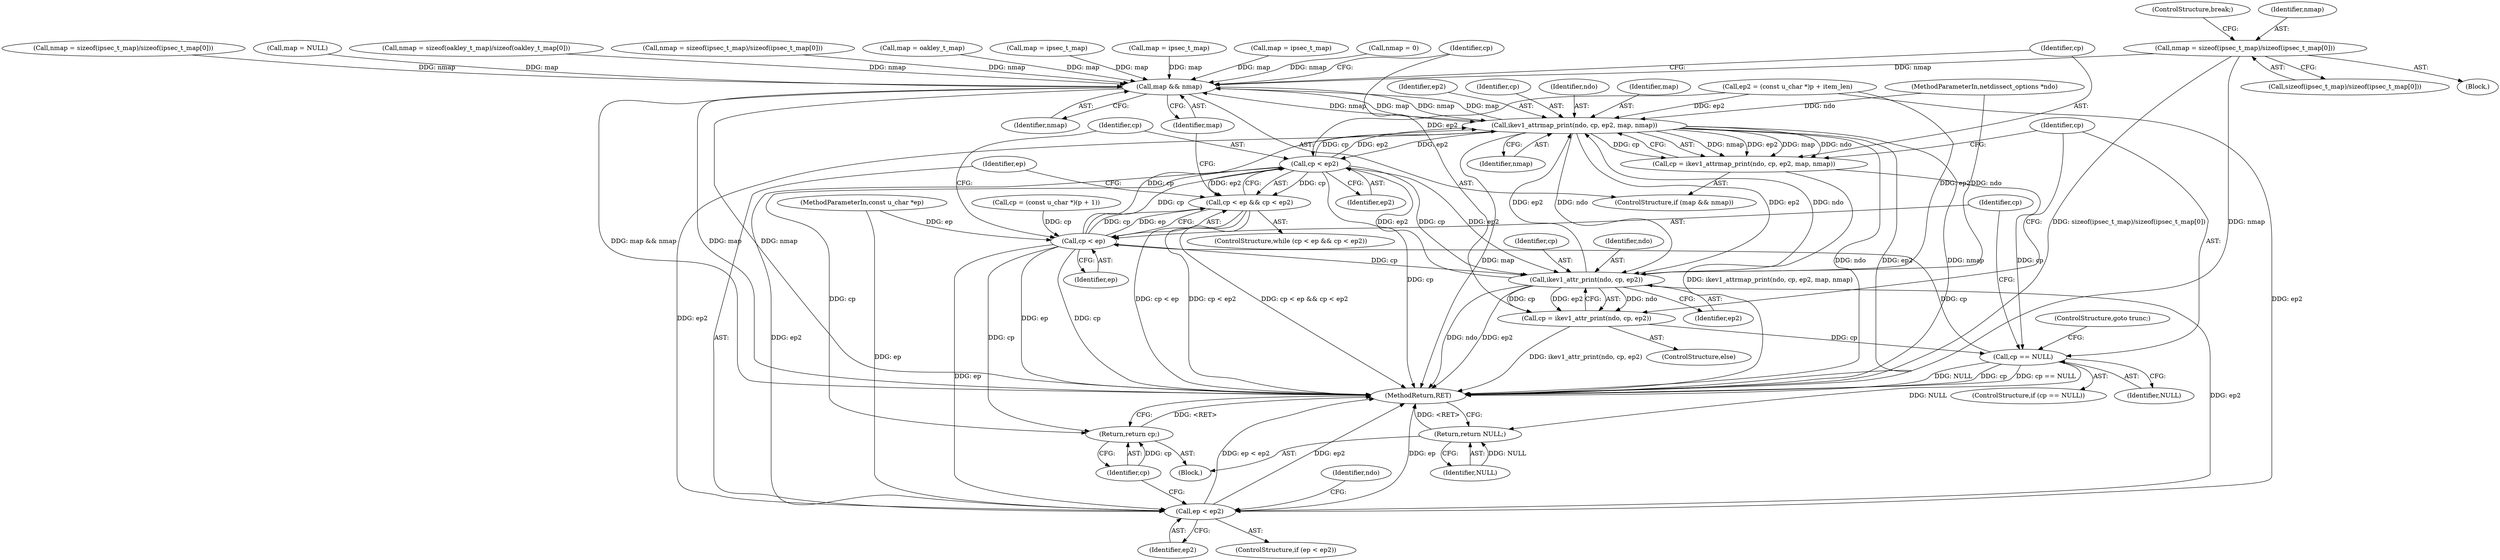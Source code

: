 digraph "0_tcpdump_e0a5a02b0fc1900a69d6c37ed0aab36fb8494e6d_2@API" {
"1000195" [label="(Call,nmap = sizeof(ipsec_t_map)/sizeof(ipsec_t_map[0]))"];
"1000286" [label="(Call,map && nmap)"];
"1000291" [label="(Call,ikev1_attrmap_print(ndo, cp, ep2, map, nmap))"];
"1000281" [label="(Call,cp < ep2)"];
"1000277" [label="(Call,cp < ep && cp < ep2)"];
"1000300" [label="(Call,ikev1_attr_print(ndo, cp, ep2))"];
"1000298" [label="(Call,cp = ikev1_attr_print(ndo, cp, ep2))"];
"1000305" [label="(Call,cp == NULL)"];
"1000278" [label="(Call,cp < ep)"];
"1000310" [label="(Call,ep < ep2)"];
"1000317" [label="(Return,return cp;)"];
"1000327" [label="(Return,return NULL;)"];
"1000289" [label="(Call,cp = ikev1_attrmap_print(ndo, cp, ep2, map, nmap))"];
"1000282" [label="(Identifier,cp)"];
"1000262" [label="(Call,cp = (const u_char *)(p + 1))"];
"1000317" [label="(Return,return cp;)"];
"1000306" [label="(Identifier,cp)"];
"1000110" [label="(Block,)"];
"1000291" [label="(Call,ikev1_attrmap_print(ndo, cp, ep2, map, nmap))"];
"1000233" [label="(Call,nmap = 0)"];
"1000276" [label="(ControlStructure,while (cp < ep && cp < ep2))"];
"1000285" [label="(ControlStructure,if (map && nmap))"];
"1000216" [label="(Call,nmap = sizeof(ipsec_t_map)/sizeof(ipsec_t_map[0]))"];
"1000192" [label="(Call,map = ipsec_t_map)"];
"1000213" [label="(Call,map = ipsec_t_map)"];
"1000311" [label="(Identifier,ep)"];
"1000312" [label="(Identifier,ep2)"];
"1000315" [label="(Identifier,ndo)"];
"1000278" [label="(Call,cp < ep)"];
"1000171" [label="(Call,map = ipsec_t_map)"];
"1000298" [label="(Call,cp = ikev1_attr_print(ndo, cp, ep2))"];
"1000279" [label="(Identifier,cp)"];
"1000290" [label="(Identifier,cp)"];
"1000302" [label="(Identifier,cp)"];
"1000288" [label="(Identifier,nmap)"];
"1000174" [label="(Call,nmap = sizeof(ipsec_t_map)/sizeof(ipsec_t_map[0]))"];
"1000305" [label="(Call,cp == NULL)"];
"1000318" [label="(Identifier,cp)"];
"1000283" [label="(Identifier,ep2)"];
"1000230" [label="(Call,map = NULL)"];
"1000296" [label="(Identifier,nmap)"];
"1000204" [label="(ControlStructure,break;)"];
"1000269" [label="(Call,ep2 = (const u_char *)p + item_len)"];
"1000304" [label="(ControlStructure,if (cp == NULL))"];
"1000153" [label="(Call,nmap = sizeof(oakley_t_map)/sizeof(oakley_t_map[0]))"];
"1000328" [label="(Identifier,NULL)"];
"1000289" [label="(Call,cp = ikev1_attrmap_print(ndo, cp, ep2, map, nmap))"];
"1000307" [label="(Identifier,NULL)"];
"1000286" [label="(Call,map && nmap)"];
"1000303" [label="(Identifier,ep2)"];
"1000197" [label="(Call,sizeof(ipsec_t_map)/sizeof(ipsec_t_map[0]))"];
"1000294" [label="(Identifier,ep2)"];
"1000196" [label="(Identifier,nmap)"];
"1000297" [label="(ControlStructure,else)"];
"1000299" [label="(Identifier,cp)"];
"1000329" [label="(MethodReturn,RET)"];
"1000280" [label="(Identifier,ep)"];
"1000293" [label="(Identifier,cp)"];
"1000277" [label="(Call,cp < ep && cp < ep2)"];
"1000300" [label="(Call,ikev1_attr_print(ndo, cp, ep2))"];
"1000281" [label="(Call,cp < ep2)"];
"1000309" [label="(ControlStructure,if (ep < ep2))"];
"1000292" [label="(Identifier,ndo)"];
"1000287" [label="(Identifier,map)"];
"1000301" [label="(Identifier,ndo)"];
"1000150" [label="(Call,map = oakley_t_map)"];
"1000195" [label="(Call,nmap = sizeof(ipsec_t_map)/sizeof(ipsec_t_map[0]))"];
"1000310" [label="(Call,ep < ep2)"];
"1000141" [label="(Block,)"];
"1000295" [label="(Identifier,map)"];
"1000105" [label="(MethodParameterIn,const u_char *ep)"];
"1000308" [label="(ControlStructure,goto trunc;)"];
"1000327" [label="(Return,return NULL;)"];
"1000101" [label="(MethodParameterIn,netdissect_options *ndo)"];
"1000195" -> "1000141"  [label="AST: "];
"1000195" -> "1000197"  [label="CFG: "];
"1000196" -> "1000195"  [label="AST: "];
"1000197" -> "1000195"  [label="AST: "];
"1000204" -> "1000195"  [label="CFG: "];
"1000195" -> "1000329"  [label="DDG: sizeof(ipsec_t_map)/sizeof(ipsec_t_map[0])"];
"1000195" -> "1000329"  [label="DDG: nmap"];
"1000195" -> "1000286"  [label="DDG: nmap"];
"1000286" -> "1000285"  [label="AST: "];
"1000286" -> "1000287"  [label="CFG: "];
"1000286" -> "1000288"  [label="CFG: "];
"1000287" -> "1000286"  [label="AST: "];
"1000288" -> "1000286"  [label="AST: "];
"1000290" -> "1000286"  [label="CFG: "];
"1000299" -> "1000286"  [label="CFG: "];
"1000286" -> "1000329"  [label="DDG: map && nmap"];
"1000286" -> "1000329"  [label="DDG: map"];
"1000286" -> "1000329"  [label="DDG: nmap"];
"1000171" -> "1000286"  [label="DDG: map"];
"1000150" -> "1000286"  [label="DDG: map"];
"1000213" -> "1000286"  [label="DDG: map"];
"1000230" -> "1000286"  [label="DDG: map"];
"1000291" -> "1000286"  [label="DDG: map"];
"1000291" -> "1000286"  [label="DDG: nmap"];
"1000192" -> "1000286"  [label="DDG: map"];
"1000216" -> "1000286"  [label="DDG: nmap"];
"1000153" -> "1000286"  [label="DDG: nmap"];
"1000174" -> "1000286"  [label="DDG: nmap"];
"1000233" -> "1000286"  [label="DDG: nmap"];
"1000286" -> "1000291"  [label="DDG: map"];
"1000286" -> "1000291"  [label="DDG: nmap"];
"1000291" -> "1000289"  [label="AST: "];
"1000291" -> "1000296"  [label="CFG: "];
"1000292" -> "1000291"  [label="AST: "];
"1000293" -> "1000291"  [label="AST: "];
"1000294" -> "1000291"  [label="AST: "];
"1000295" -> "1000291"  [label="AST: "];
"1000296" -> "1000291"  [label="AST: "];
"1000289" -> "1000291"  [label="CFG: "];
"1000291" -> "1000329"  [label="DDG: ndo"];
"1000291" -> "1000329"  [label="DDG: ep2"];
"1000291" -> "1000329"  [label="DDG: nmap"];
"1000291" -> "1000329"  [label="DDG: map"];
"1000291" -> "1000281"  [label="DDG: ep2"];
"1000291" -> "1000289"  [label="DDG: nmap"];
"1000291" -> "1000289"  [label="DDG: ep2"];
"1000291" -> "1000289"  [label="DDG: map"];
"1000291" -> "1000289"  [label="DDG: ndo"];
"1000291" -> "1000289"  [label="DDG: cp"];
"1000300" -> "1000291"  [label="DDG: ndo"];
"1000300" -> "1000291"  [label="DDG: ep2"];
"1000101" -> "1000291"  [label="DDG: ndo"];
"1000281" -> "1000291"  [label="DDG: cp"];
"1000281" -> "1000291"  [label="DDG: ep2"];
"1000278" -> "1000291"  [label="DDG: cp"];
"1000269" -> "1000291"  [label="DDG: ep2"];
"1000291" -> "1000300"  [label="DDG: ndo"];
"1000291" -> "1000300"  [label="DDG: ep2"];
"1000291" -> "1000310"  [label="DDG: ep2"];
"1000281" -> "1000277"  [label="AST: "];
"1000281" -> "1000283"  [label="CFG: "];
"1000282" -> "1000281"  [label="AST: "];
"1000283" -> "1000281"  [label="AST: "];
"1000277" -> "1000281"  [label="CFG: "];
"1000281" -> "1000329"  [label="DDG: cp"];
"1000281" -> "1000277"  [label="DDG: cp"];
"1000281" -> "1000277"  [label="DDG: ep2"];
"1000278" -> "1000281"  [label="DDG: cp"];
"1000300" -> "1000281"  [label="DDG: ep2"];
"1000269" -> "1000281"  [label="DDG: ep2"];
"1000281" -> "1000300"  [label="DDG: cp"];
"1000281" -> "1000300"  [label="DDG: ep2"];
"1000281" -> "1000310"  [label="DDG: ep2"];
"1000281" -> "1000317"  [label="DDG: cp"];
"1000277" -> "1000276"  [label="AST: "];
"1000277" -> "1000278"  [label="CFG: "];
"1000278" -> "1000277"  [label="AST: "];
"1000287" -> "1000277"  [label="CFG: "];
"1000311" -> "1000277"  [label="CFG: "];
"1000277" -> "1000329"  [label="DDG: cp < ep"];
"1000277" -> "1000329"  [label="DDG: cp < ep2"];
"1000277" -> "1000329"  [label="DDG: cp < ep && cp < ep2"];
"1000278" -> "1000277"  [label="DDG: cp"];
"1000278" -> "1000277"  [label="DDG: ep"];
"1000300" -> "1000298"  [label="AST: "];
"1000300" -> "1000303"  [label="CFG: "];
"1000301" -> "1000300"  [label="AST: "];
"1000302" -> "1000300"  [label="AST: "];
"1000303" -> "1000300"  [label="AST: "];
"1000298" -> "1000300"  [label="CFG: "];
"1000300" -> "1000329"  [label="DDG: ndo"];
"1000300" -> "1000329"  [label="DDG: ep2"];
"1000300" -> "1000298"  [label="DDG: ndo"];
"1000300" -> "1000298"  [label="DDG: cp"];
"1000300" -> "1000298"  [label="DDG: ep2"];
"1000101" -> "1000300"  [label="DDG: ndo"];
"1000278" -> "1000300"  [label="DDG: cp"];
"1000269" -> "1000300"  [label="DDG: ep2"];
"1000300" -> "1000310"  [label="DDG: ep2"];
"1000298" -> "1000297"  [label="AST: "];
"1000299" -> "1000298"  [label="AST: "];
"1000306" -> "1000298"  [label="CFG: "];
"1000298" -> "1000329"  [label="DDG: ikev1_attr_print(ndo, cp, ep2)"];
"1000298" -> "1000305"  [label="DDG: cp"];
"1000305" -> "1000304"  [label="AST: "];
"1000305" -> "1000307"  [label="CFG: "];
"1000306" -> "1000305"  [label="AST: "];
"1000307" -> "1000305"  [label="AST: "];
"1000279" -> "1000305"  [label="CFG: "];
"1000308" -> "1000305"  [label="CFG: "];
"1000305" -> "1000329"  [label="DDG: cp == NULL"];
"1000305" -> "1000329"  [label="DDG: NULL"];
"1000305" -> "1000329"  [label="DDG: cp"];
"1000305" -> "1000278"  [label="DDG: cp"];
"1000289" -> "1000305"  [label="DDG: cp"];
"1000305" -> "1000327"  [label="DDG: NULL"];
"1000278" -> "1000280"  [label="CFG: "];
"1000279" -> "1000278"  [label="AST: "];
"1000280" -> "1000278"  [label="AST: "];
"1000282" -> "1000278"  [label="CFG: "];
"1000278" -> "1000329"  [label="DDG: ep"];
"1000278" -> "1000329"  [label="DDG: cp"];
"1000262" -> "1000278"  [label="DDG: cp"];
"1000105" -> "1000278"  [label="DDG: ep"];
"1000278" -> "1000310"  [label="DDG: ep"];
"1000278" -> "1000317"  [label="DDG: cp"];
"1000310" -> "1000309"  [label="AST: "];
"1000310" -> "1000312"  [label="CFG: "];
"1000311" -> "1000310"  [label="AST: "];
"1000312" -> "1000310"  [label="AST: "];
"1000315" -> "1000310"  [label="CFG: "];
"1000318" -> "1000310"  [label="CFG: "];
"1000310" -> "1000329"  [label="DDG: ep < ep2"];
"1000310" -> "1000329"  [label="DDG: ep2"];
"1000310" -> "1000329"  [label="DDG: ep"];
"1000105" -> "1000310"  [label="DDG: ep"];
"1000269" -> "1000310"  [label="DDG: ep2"];
"1000317" -> "1000110"  [label="AST: "];
"1000317" -> "1000318"  [label="CFG: "];
"1000318" -> "1000317"  [label="AST: "];
"1000329" -> "1000317"  [label="CFG: "];
"1000317" -> "1000329"  [label="DDG: <RET>"];
"1000318" -> "1000317"  [label="DDG: cp"];
"1000327" -> "1000110"  [label="AST: "];
"1000327" -> "1000328"  [label="CFG: "];
"1000328" -> "1000327"  [label="AST: "];
"1000329" -> "1000327"  [label="CFG: "];
"1000327" -> "1000329"  [label="DDG: <RET>"];
"1000328" -> "1000327"  [label="DDG: NULL"];
"1000289" -> "1000285"  [label="AST: "];
"1000290" -> "1000289"  [label="AST: "];
"1000306" -> "1000289"  [label="CFG: "];
"1000289" -> "1000329"  [label="DDG: ikev1_attrmap_print(ndo, cp, ep2, map, nmap)"];
}
